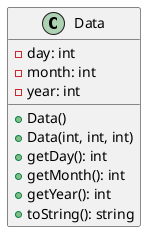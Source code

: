 @startuml
class Data {
    - day: int
    - month: int
    - year: int
    + Data()
    + Data(int, int, int)
    + getDay(): int
    + getMonth(): int
    + getYear(): int
    + toString(): string
}

@enduml
